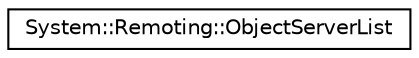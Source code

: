 digraph G
{
  edge [fontname="Helvetica",fontsize="10",labelfontname="Helvetica",labelfontsize="10"];
  node [fontname="Helvetica",fontsize="10",shape=record];
  rankdir="LR";
  Node1 [label="System::Remoting::ObjectServerList",height=0.2,width=0.4,color="black", fillcolor="white", style="filled",URL="$class_system_1_1_remoting_1_1_object_server_list.html"];
}
